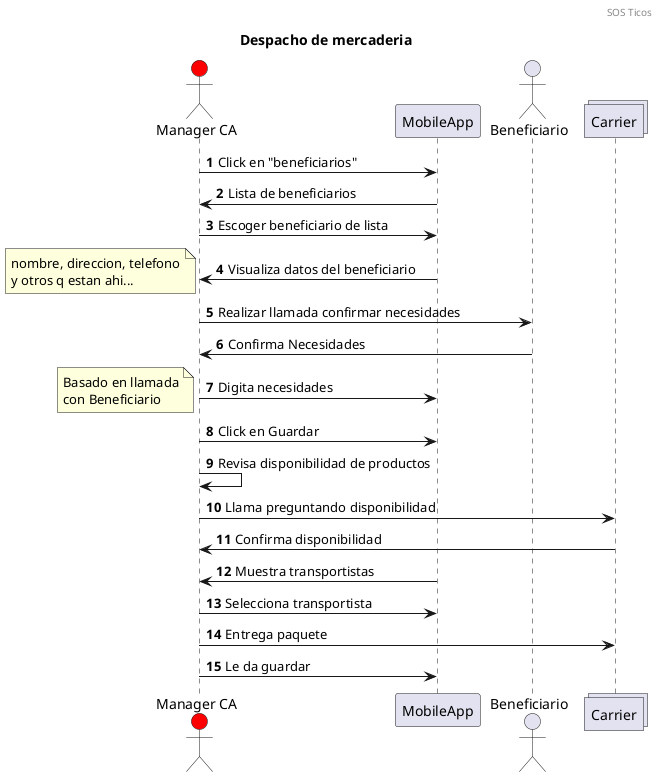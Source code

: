 @startuml
autonumber
header SOS Ticos
title Despacho de mercaderia
actor ManagerCA as "Manager CA" #red
' The only difference between actor
'and participant is the drawing
participant MobileApp
actor Beneficiario
collections Carrier

ManagerCA->MobileApp: Click en "beneficiarios"
MobileApp->ManagerCA: Lista de beneficiarios
ManagerCA->MobileApp: Escoger beneficiario de lista
MobileApp->ManagerCA: Visualiza datos del beneficiario
note left
nombre, direccion, telefono
y otros q estan ahi...
end note
ManagerCA->Beneficiario: Realizar llamada confirmar necesidades
Beneficiario->ManagerCA: Confirma Necesidades
ManagerCA->MobileApp: Digita necesidades
note left
Basado en llamada
con Beneficiario
end note
ManagerCA->MobileApp: Click en Guardar
ManagerCA->ManagerCA: Revisa disponibilidad de productos
ManagerCA->Carrier: Llama preguntando disponibilidad
Carrier->ManagerCA: Confirma disponibilidad
MobileApp->ManagerCA: Muestra transportistas
ManagerCA->MobileApp: Selecciona transportista
ManagerCA->Carrier: Entrega paquete
ManagerCA->MobileApp: Le da guardar

@enduml
